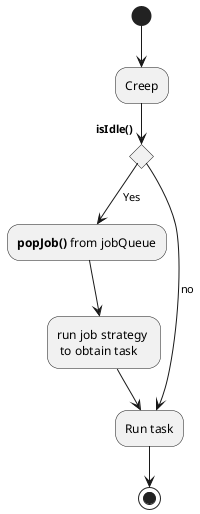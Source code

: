 @startuml
(*)  --> "Creep"
If "**isIdle()**" then
--> [Yes] "**popJob()** from jobQueue"
--> "run job strategy \n to obtain task"
--> "Run task"
else
--> [no] "Run task"
Endif
-->(*)
@enduml
